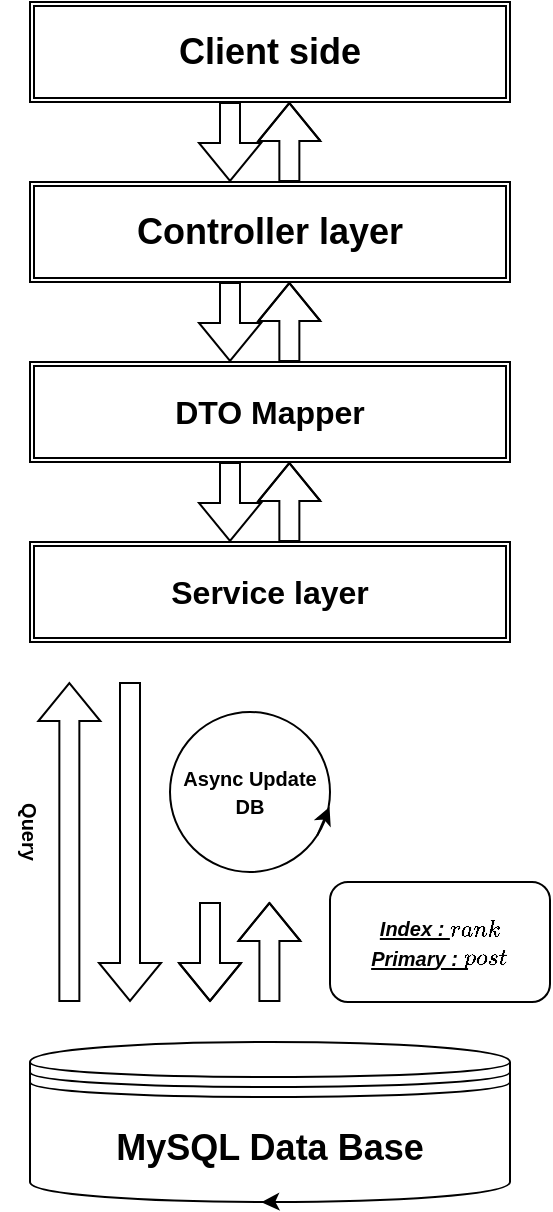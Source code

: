 <mxfile>
    <diagram id="mJ_q7Y9oJvcohYJoo6n6" name="Page-1">
        <mxGraphModel dx="455" dy="418" grid="1" gridSize="10" guides="1" tooltips="1" connect="1" arrows="1" fold="1" page="1" pageScale="1" pageWidth="827" pageHeight="1169" math="0" shadow="0">
            <root>
                <mxCell id="0"/>
                <mxCell id="1" parent="0"/>
                <mxCell id="7" value="&lt;font size=&quot;3&quot;&gt;&lt;b&gt;DTO Mapper&lt;/b&gt;&lt;/font&gt;" style="shape=ext;double=1;rounded=0;whiteSpace=wrap;html=1;fillColor=none;" parent="1" vertex="1">
                    <mxGeometry x="250" y="330" width="240" height="50" as="geometry"/>
                </mxCell>
                <mxCell id="8" value="&lt;b&gt;&lt;font style=&quot;font-size: 18px;&quot;&gt;Controller layer&lt;/font&gt;&lt;/b&gt;" style="shape=ext;double=1;rounded=0;whiteSpace=wrap;html=1;fillColor=none;" parent="1" vertex="1">
                    <mxGeometry x="250" y="240" width="240" height="50" as="geometry"/>
                </mxCell>
                <mxCell id="9" value="&lt;b style=&quot;&quot;&gt;&lt;font style=&quot;font-size: 18px;&quot;&gt;Client side&lt;/font&gt;&lt;/b&gt;" style="shape=ext;double=1;rounded=0;whiteSpace=wrap;html=1;fillColor=none;" parent="1" vertex="1">
                    <mxGeometry x="250" y="150" width="240" height="50" as="geometry"/>
                </mxCell>
                <mxCell id="13" value="" style="shape=flexArrow;endArrow=classic;html=1;strokeColor=#000000;fillColor=none;rounded=0;" parent="1" edge="1">
                    <mxGeometry width="50" height="50" relative="1" as="geometry">
                        <mxPoint x="269.68" y="650" as="sourcePoint"/>
                        <mxPoint x="269.68" y="490" as="targetPoint"/>
                        <Array as="points"/>
                    </mxGeometry>
                </mxCell>
                <mxCell id="14" value="" style="shape=flexArrow;endArrow=classic;html=1;fillColor=none;rounded=0;" parent="1" edge="1">
                    <mxGeometry width="50" height="50" relative="1" as="geometry">
                        <mxPoint x="369.71" y="650" as="sourcePoint"/>
                        <mxPoint x="369.71" y="600" as="targetPoint"/>
                        <Array as="points">
                            <mxPoint x="369.71" y="630"/>
                            <mxPoint x="369.71" y="620"/>
                        </Array>
                    </mxGeometry>
                </mxCell>
                <mxCell id="16" value="" style="shape=flexArrow;endArrow=classic;html=1;fillColor=none;rounded=0;" parent="1" edge="1">
                    <mxGeometry width="50" height="50" relative="1" as="geometry">
                        <mxPoint x="340" y="600" as="sourcePoint"/>
                        <mxPoint x="340" y="650" as="targetPoint"/>
                        <Array as="points">
                            <mxPoint x="340" y="600"/>
                            <mxPoint x="340.0" y="630"/>
                        </Array>
                    </mxGeometry>
                </mxCell>
                <mxCell id="17" value="" style="shape=flexArrow;endArrow=classic;html=1;strokeColor=#00000000;fillColor=none;rounded=0;" parent="1" edge="1">
                    <mxGeometry width="50" height="50" relative="1" as="geometry">
                        <mxPoint x="300" y="490" as="sourcePoint"/>
                        <mxPoint x="300" y="650" as="targetPoint"/>
                        <Array as="points"/>
                    </mxGeometry>
                </mxCell>
                <mxCell id="18" value="&lt;b&gt;&lt;font style=&quot;font-size: 18px;&quot;&gt;MySQL Data Base&lt;/font&gt;&lt;/b&gt;" style="shape=datastore;whiteSpace=wrap;html=1;strokeColor=#000000;fillColor=none;rounded=0;" parent="1" vertex="1">
                    <mxGeometry x="250" y="670" width="240" height="80" as="geometry"/>
                </mxCell>
                <mxCell id="23" value="&lt;font style=&quot;font-size: 10px;&quot;&gt;&lt;b&gt;Async Update&lt;br&gt;DB&lt;br&gt;&lt;/b&gt;&lt;/font&gt;" style="ellipse;whiteSpace=wrap;html=1;aspect=fixed;fontSize=11;rounded=0;perimeterSpacing=0;shadow=0;fillColor=none;" parent="1" vertex="1">
                    <mxGeometry x="320" y="505" width="80" height="80" as="geometry"/>
                </mxCell>
                <mxCell id="25" value="" style="endArrow=classic;html=1;fontSize=11;exitX=0.921;exitY=0.771;exitDx=0;exitDy=0;exitPerimeter=0;entryX=0.997;entryY=0.593;entryDx=0;entryDy=0;entryPerimeter=0;rounded=0;" parent="1" source="23" target="23" edge="1">
                    <mxGeometry width="50" height="50" relative="1" as="geometry">
                        <mxPoint x="450" y="675" as="sourcePoint"/>
                        <mxPoint x="460" y="665" as="targetPoint"/>
                    </mxGeometry>
                </mxCell>
                <mxCell id="26" style="edgeStyle=none;html=1;exitX=0.5;exitY=1;exitDx=0;exitDy=0;entryX=0.482;entryY=1.002;entryDx=0;entryDy=0;entryPerimeter=0;fontSize=10;curved=1;" parent="1" source="18" target="18" edge="1">
                    <mxGeometry relative="1" as="geometry"/>
                </mxCell>
                <mxCell id="27" value="&lt;b&gt;Query&lt;/b&gt;" style="text;html=1;strokeColor=none;fillColor=none;align=center;verticalAlign=middle;whiteSpace=wrap;rounded=0;fontSize=10;rotation=90;" parent="1" vertex="1">
                    <mxGeometry x="220" y="550" width="60" height="30" as="geometry"/>
                </mxCell>
                <mxCell id="31" value="" style="shape=flexArrow;endArrow=classic;html=1;fillColor=none;rounded=0;" parent="1" edge="1">
                    <mxGeometry width="50" height="50" relative="1" as="geometry">
                        <mxPoint x="379.68" y="420" as="sourcePoint"/>
                        <mxPoint x="379.68" y="380" as="targetPoint"/>
                        <Array as="points">
                            <mxPoint x="379.68" y="410"/>
                            <mxPoint x="379.68" y="400"/>
                        </Array>
                    </mxGeometry>
                </mxCell>
                <mxCell id="37" value="" style="shape=flexArrow;endArrow=classic;html=1;fontSize=10;fillColor=none;rounded=0;" parent="1" edge="1">
                    <mxGeometry width="50" height="50" relative="1" as="geometry">
                        <mxPoint x="350" y="380" as="sourcePoint"/>
                        <mxPoint x="350" y="420" as="targetPoint"/>
                    </mxGeometry>
                </mxCell>
                <mxCell id="39" value="" style="shape=flexArrow;endArrow=classic;html=1;fillColor=none;rounded=0;" parent="1" edge="1">
                    <mxGeometry width="50" height="50" relative="1" as="geometry">
                        <mxPoint x="379.68" y="330" as="sourcePoint"/>
                        <mxPoint x="379.68" y="290" as="targetPoint"/>
                        <Array as="points">
                            <mxPoint x="379.68" y="320"/>
                            <mxPoint x="379.68" y="310"/>
                        </Array>
                    </mxGeometry>
                </mxCell>
                <mxCell id="40" value="" style="shape=flexArrow;endArrow=classic;html=1;fontSize=10;fillColor=none;rounded=0;" parent="1" edge="1">
                    <mxGeometry width="50" height="50" relative="1" as="geometry">
                        <mxPoint x="350" y="290" as="sourcePoint"/>
                        <mxPoint x="350" y="330" as="targetPoint"/>
                    </mxGeometry>
                </mxCell>
                <mxCell id="41" value="" style="shape=flexArrow;endArrow=classic;html=1;fontSize=10;fillColor=none;rounded=0;" parent="1" edge="1">
                    <mxGeometry width="50" height="50" relative="1" as="geometry">
                        <mxPoint x="350" y="200" as="sourcePoint"/>
                        <mxPoint x="350" y="240" as="targetPoint"/>
                    </mxGeometry>
                </mxCell>
                <mxCell id="42" value="" style="shape=flexArrow;endArrow=classic;html=1;fillColor=none;rounded=0;" parent="1" edge="1">
                    <mxGeometry width="50" height="50" relative="1" as="geometry">
                        <mxPoint x="379.68" y="240" as="sourcePoint"/>
                        <mxPoint x="379.68" y="200" as="targetPoint"/>
                        <Array as="points">
                            <mxPoint x="379.68" y="230"/>
                            <mxPoint x="379.68" y="220"/>
                        </Array>
                    </mxGeometry>
                </mxCell>
                <mxCell id="48" value="&lt;font size=&quot;3&quot;&gt;&lt;b&gt;Service layer&lt;/b&gt;&lt;/font&gt;" style="shape=ext;double=1;rounded=0;whiteSpace=wrap;html=1;fillColor=none;" parent="1" vertex="1">
                    <mxGeometry x="250" y="420" width="240" height="50" as="geometry"/>
                </mxCell>
                <mxCell id="49" value="&lt;i style=&quot;font-size: 10px; font-weight: 700; text-align: left;&quot;&gt;&lt;u&gt;Index : `rank`&lt;br&gt;&lt;/u&gt;&lt;/i&gt;&lt;u style=&quot;font-size: 10px; font-weight: 700; text-align: left;&quot;&gt;&lt;i&gt;Primary : `post_id`&lt;/i&gt;&lt;/u&gt;" style="rounded=1;whiteSpace=wrap;html=1;fillColor=none;" parent="1" vertex="1">
                    <mxGeometry x="400" y="590" width="110" height="60" as="geometry"/>
                </mxCell>
                <mxCell id="50" value="" style="shape=flexArrow;endArrow=classic;html=1;strokeColor=#000000;fillColor=none;rounded=0;" edge="1" parent="1">
                    <mxGeometry width="50" height="50" relative="1" as="geometry">
                        <mxPoint x="300" y="490" as="sourcePoint"/>
                        <mxPoint x="300" y="650" as="targetPoint"/>
                        <Array as="points"/>
                    </mxGeometry>
                </mxCell>
            </root>
        </mxGraphModel>
    </diagram>
</mxfile>
